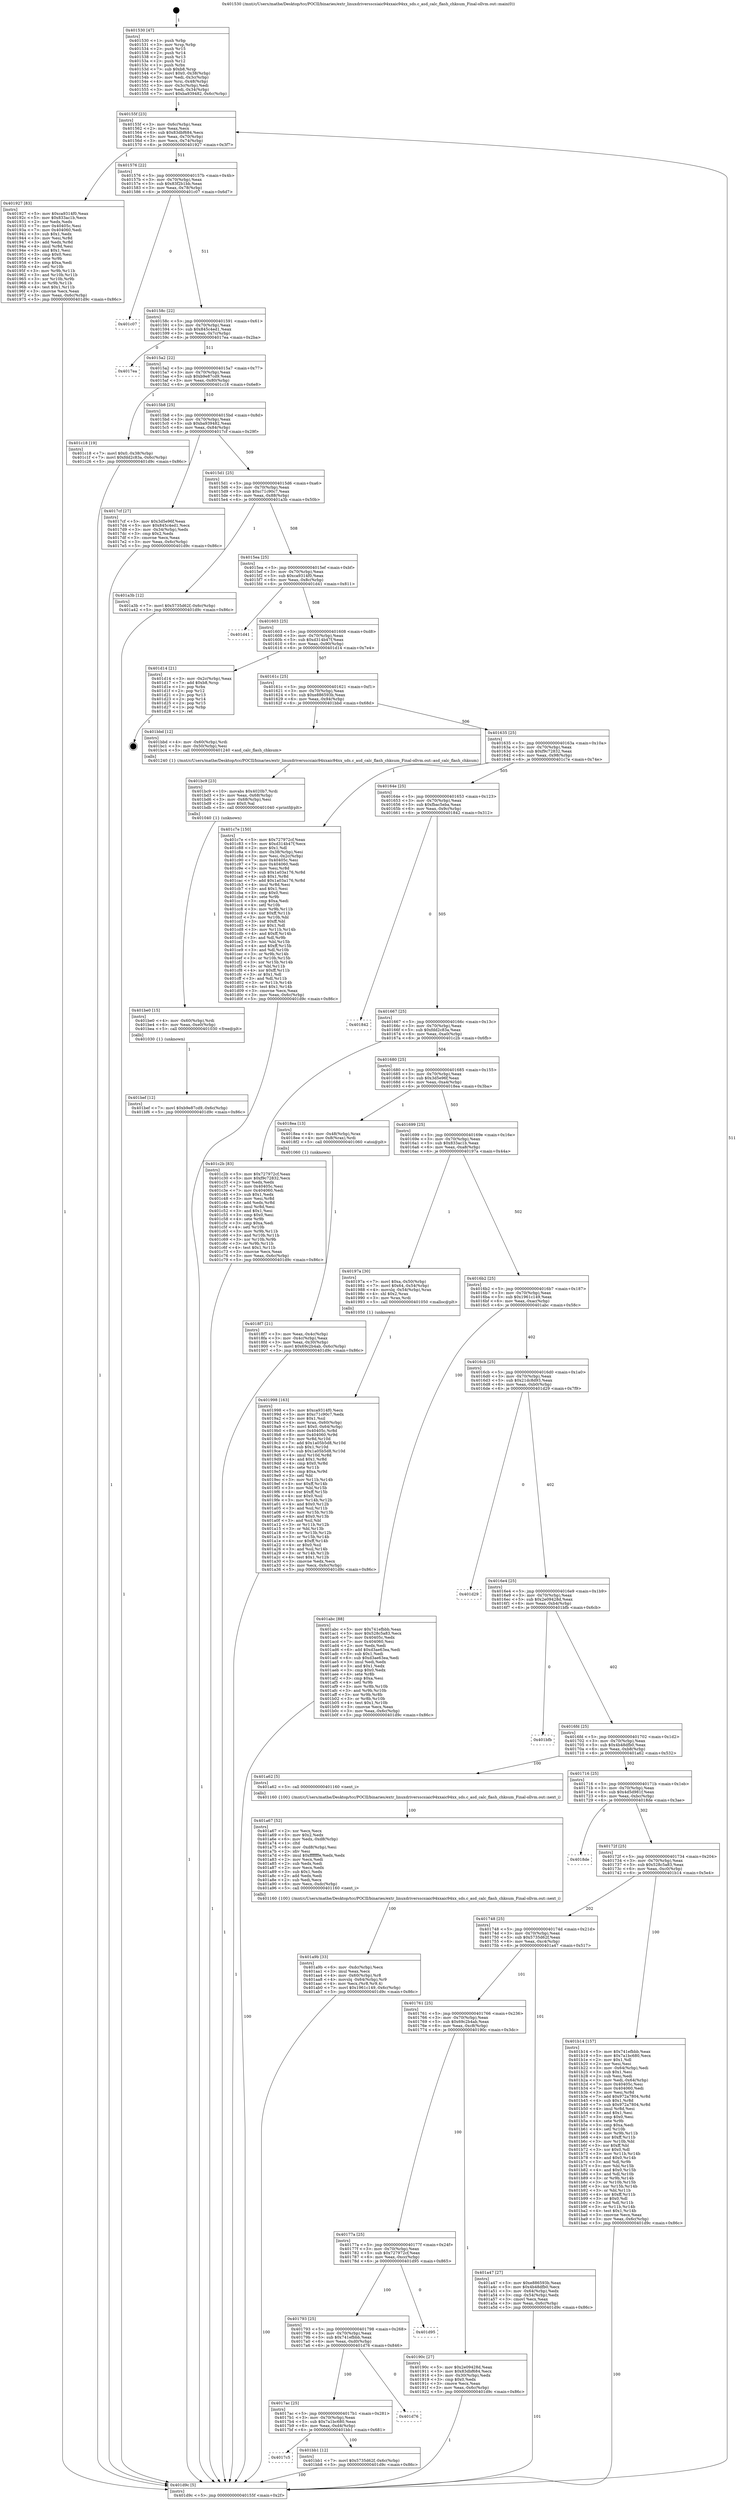 digraph "0x401530" {
  label = "0x401530 (/mnt/c/Users/mathe/Desktop/tcc/POCII/binaries/extr_linuxdriversscsiaic94xxaic94xx_sds.c_asd_calc_flash_chksum_Final-ollvm.out::main(0))"
  labelloc = "t"
  node[shape=record]

  Entry [label="",width=0.3,height=0.3,shape=circle,fillcolor=black,style=filled]
  "0x40155f" [label="{
     0x40155f [23]\l
     | [instrs]\l
     &nbsp;&nbsp;0x40155f \<+3\>: mov -0x6c(%rbp),%eax\l
     &nbsp;&nbsp;0x401562 \<+2\>: mov %eax,%ecx\l
     &nbsp;&nbsp;0x401564 \<+6\>: sub $0x83dbf684,%ecx\l
     &nbsp;&nbsp;0x40156a \<+3\>: mov %eax,-0x70(%rbp)\l
     &nbsp;&nbsp;0x40156d \<+3\>: mov %ecx,-0x74(%rbp)\l
     &nbsp;&nbsp;0x401570 \<+6\>: je 0000000000401927 \<main+0x3f7\>\l
  }"]
  "0x401927" [label="{
     0x401927 [83]\l
     | [instrs]\l
     &nbsp;&nbsp;0x401927 \<+5\>: mov $0xca9314f0,%eax\l
     &nbsp;&nbsp;0x40192c \<+5\>: mov $0x833ac1b,%ecx\l
     &nbsp;&nbsp;0x401931 \<+2\>: xor %edx,%edx\l
     &nbsp;&nbsp;0x401933 \<+7\>: mov 0x40405c,%esi\l
     &nbsp;&nbsp;0x40193a \<+7\>: mov 0x404060,%edi\l
     &nbsp;&nbsp;0x401941 \<+3\>: sub $0x1,%edx\l
     &nbsp;&nbsp;0x401944 \<+3\>: mov %esi,%r8d\l
     &nbsp;&nbsp;0x401947 \<+3\>: add %edx,%r8d\l
     &nbsp;&nbsp;0x40194a \<+4\>: imul %r8d,%esi\l
     &nbsp;&nbsp;0x40194e \<+3\>: and $0x1,%esi\l
     &nbsp;&nbsp;0x401951 \<+3\>: cmp $0x0,%esi\l
     &nbsp;&nbsp;0x401954 \<+4\>: sete %r9b\l
     &nbsp;&nbsp;0x401958 \<+3\>: cmp $0xa,%edi\l
     &nbsp;&nbsp;0x40195b \<+4\>: setl %r10b\l
     &nbsp;&nbsp;0x40195f \<+3\>: mov %r9b,%r11b\l
     &nbsp;&nbsp;0x401962 \<+3\>: and %r10b,%r11b\l
     &nbsp;&nbsp;0x401965 \<+3\>: xor %r10b,%r9b\l
     &nbsp;&nbsp;0x401968 \<+3\>: or %r9b,%r11b\l
     &nbsp;&nbsp;0x40196b \<+4\>: test $0x1,%r11b\l
     &nbsp;&nbsp;0x40196f \<+3\>: cmovne %ecx,%eax\l
     &nbsp;&nbsp;0x401972 \<+3\>: mov %eax,-0x6c(%rbp)\l
     &nbsp;&nbsp;0x401975 \<+5\>: jmp 0000000000401d9c \<main+0x86c\>\l
  }"]
  "0x401576" [label="{
     0x401576 [22]\l
     | [instrs]\l
     &nbsp;&nbsp;0x401576 \<+5\>: jmp 000000000040157b \<main+0x4b\>\l
     &nbsp;&nbsp;0x40157b \<+3\>: mov -0x70(%rbp),%eax\l
     &nbsp;&nbsp;0x40157e \<+5\>: sub $0x83f2b1bb,%eax\l
     &nbsp;&nbsp;0x401583 \<+3\>: mov %eax,-0x78(%rbp)\l
     &nbsp;&nbsp;0x401586 \<+6\>: je 0000000000401c07 \<main+0x6d7\>\l
  }"]
  Exit [label="",width=0.3,height=0.3,shape=circle,fillcolor=black,style=filled,peripheries=2]
  "0x401c07" [label="{
     0x401c07\l
  }", style=dashed]
  "0x40158c" [label="{
     0x40158c [22]\l
     | [instrs]\l
     &nbsp;&nbsp;0x40158c \<+5\>: jmp 0000000000401591 \<main+0x61\>\l
     &nbsp;&nbsp;0x401591 \<+3\>: mov -0x70(%rbp),%eax\l
     &nbsp;&nbsp;0x401594 \<+5\>: sub $0x845c4ed1,%eax\l
     &nbsp;&nbsp;0x401599 \<+3\>: mov %eax,-0x7c(%rbp)\l
     &nbsp;&nbsp;0x40159c \<+6\>: je 00000000004017ea \<main+0x2ba\>\l
  }"]
  "0x401bef" [label="{
     0x401bef [12]\l
     | [instrs]\l
     &nbsp;&nbsp;0x401bef \<+7\>: movl $0xb9e87cd9,-0x6c(%rbp)\l
     &nbsp;&nbsp;0x401bf6 \<+5\>: jmp 0000000000401d9c \<main+0x86c\>\l
  }"]
  "0x4017ea" [label="{
     0x4017ea\l
  }", style=dashed]
  "0x4015a2" [label="{
     0x4015a2 [22]\l
     | [instrs]\l
     &nbsp;&nbsp;0x4015a2 \<+5\>: jmp 00000000004015a7 \<main+0x77\>\l
     &nbsp;&nbsp;0x4015a7 \<+3\>: mov -0x70(%rbp),%eax\l
     &nbsp;&nbsp;0x4015aa \<+5\>: sub $0xb9e87cd9,%eax\l
     &nbsp;&nbsp;0x4015af \<+3\>: mov %eax,-0x80(%rbp)\l
     &nbsp;&nbsp;0x4015b2 \<+6\>: je 0000000000401c18 \<main+0x6e8\>\l
  }"]
  "0x401be0" [label="{
     0x401be0 [15]\l
     | [instrs]\l
     &nbsp;&nbsp;0x401be0 \<+4\>: mov -0x60(%rbp),%rdi\l
     &nbsp;&nbsp;0x401be4 \<+6\>: mov %eax,-0xe0(%rbp)\l
     &nbsp;&nbsp;0x401bea \<+5\>: call 0000000000401030 \<free@plt\>\l
     | [calls]\l
     &nbsp;&nbsp;0x401030 \{1\} (unknown)\l
  }"]
  "0x401c18" [label="{
     0x401c18 [19]\l
     | [instrs]\l
     &nbsp;&nbsp;0x401c18 \<+7\>: movl $0x0,-0x38(%rbp)\l
     &nbsp;&nbsp;0x401c1f \<+7\>: movl $0xfdd2c83a,-0x6c(%rbp)\l
     &nbsp;&nbsp;0x401c26 \<+5\>: jmp 0000000000401d9c \<main+0x86c\>\l
  }"]
  "0x4015b8" [label="{
     0x4015b8 [25]\l
     | [instrs]\l
     &nbsp;&nbsp;0x4015b8 \<+5\>: jmp 00000000004015bd \<main+0x8d\>\l
     &nbsp;&nbsp;0x4015bd \<+3\>: mov -0x70(%rbp),%eax\l
     &nbsp;&nbsp;0x4015c0 \<+5\>: sub $0xba939482,%eax\l
     &nbsp;&nbsp;0x4015c5 \<+6\>: mov %eax,-0x84(%rbp)\l
     &nbsp;&nbsp;0x4015cb \<+6\>: je 00000000004017cf \<main+0x29f\>\l
  }"]
  "0x401bc9" [label="{
     0x401bc9 [23]\l
     | [instrs]\l
     &nbsp;&nbsp;0x401bc9 \<+10\>: movabs $0x4020b7,%rdi\l
     &nbsp;&nbsp;0x401bd3 \<+3\>: mov %eax,-0x68(%rbp)\l
     &nbsp;&nbsp;0x401bd6 \<+3\>: mov -0x68(%rbp),%esi\l
     &nbsp;&nbsp;0x401bd9 \<+2\>: mov $0x0,%al\l
     &nbsp;&nbsp;0x401bdb \<+5\>: call 0000000000401040 \<printf@plt\>\l
     | [calls]\l
     &nbsp;&nbsp;0x401040 \{1\} (unknown)\l
  }"]
  "0x4017cf" [label="{
     0x4017cf [27]\l
     | [instrs]\l
     &nbsp;&nbsp;0x4017cf \<+5\>: mov $0x3d5e96f,%eax\l
     &nbsp;&nbsp;0x4017d4 \<+5\>: mov $0x845c4ed1,%ecx\l
     &nbsp;&nbsp;0x4017d9 \<+3\>: mov -0x34(%rbp),%edx\l
     &nbsp;&nbsp;0x4017dc \<+3\>: cmp $0x2,%edx\l
     &nbsp;&nbsp;0x4017df \<+3\>: cmovne %ecx,%eax\l
     &nbsp;&nbsp;0x4017e2 \<+3\>: mov %eax,-0x6c(%rbp)\l
     &nbsp;&nbsp;0x4017e5 \<+5\>: jmp 0000000000401d9c \<main+0x86c\>\l
  }"]
  "0x4015d1" [label="{
     0x4015d1 [25]\l
     | [instrs]\l
     &nbsp;&nbsp;0x4015d1 \<+5\>: jmp 00000000004015d6 \<main+0xa6\>\l
     &nbsp;&nbsp;0x4015d6 \<+3\>: mov -0x70(%rbp),%eax\l
     &nbsp;&nbsp;0x4015d9 \<+5\>: sub $0xc71c90c7,%eax\l
     &nbsp;&nbsp;0x4015de \<+6\>: mov %eax,-0x88(%rbp)\l
     &nbsp;&nbsp;0x4015e4 \<+6\>: je 0000000000401a3b \<main+0x50b\>\l
  }"]
  "0x401d9c" [label="{
     0x401d9c [5]\l
     | [instrs]\l
     &nbsp;&nbsp;0x401d9c \<+5\>: jmp 000000000040155f \<main+0x2f\>\l
  }"]
  "0x401530" [label="{
     0x401530 [47]\l
     | [instrs]\l
     &nbsp;&nbsp;0x401530 \<+1\>: push %rbp\l
     &nbsp;&nbsp;0x401531 \<+3\>: mov %rsp,%rbp\l
     &nbsp;&nbsp;0x401534 \<+2\>: push %r15\l
     &nbsp;&nbsp;0x401536 \<+2\>: push %r14\l
     &nbsp;&nbsp;0x401538 \<+2\>: push %r13\l
     &nbsp;&nbsp;0x40153a \<+2\>: push %r12\l
     &nbsp;&nbsp;0x40153c \<+1\>: push %rbx\l
     &nbsp;&nbsp;0x40153d \<+7\>: sub $0xb8,%rsp\l
     &nbsp;&nbsp;0x401544 \<+7\>: movl $0x0,-0x38(%rbp)\l
     &nbsp;&nbsp;0x40154b \<+3\>: mov %edi,-0x3c(%rbp)\l
     &nbsp;&nbsp;0x40154e \<+4\>: mov %rsi,-0x48(%rbp)\l
     &nbsp;&nbsp;0x401552 \<+3\>: mov -0x3c(%rbp),%edi\l
     &nbsp;&nbsp;0x401555 \<+3\>: mov %edi,-0x34(%rbp)\l
     &nbsp;&nbsp;0x401558 \<+7\>: movl $0xba939482,-0x6c(%rbp)\l
  }"]
  "0x4017c5" [label="{
     0x4017c5\l
  }", style=dashed]
  "0x401a3b" [label="{
     0x401a3b [12]\l
     | [instrs]\l
     &nbsp;&nbsp;0x401a3b \<+7\>: movl $0x5735d62f,-0x6c(%rbp)\l
     &nbsp;&nbsp;0x401a42 \<+5\>: jmp 0000000000401d9c \<main+0x86c\>\l
  }"]
  "0x4015ea" [label="{
     0x4015ea [25]\l
     | [instrs]\l
     &nbsp;&nbsp;0x4015ea \<+5\>: jmp 00000000004015ef \<main+0xbf\>\l
     &nbsp;&nbsp;0x4015ef \<+3\>: mov -0x70(%rbp),%eax\l
     &nbsp;&nbsp;0x4015f2 \<+5\>: sub $0xca9314f0,%eax\l
     &nbsp;&nbsp;0x4015f7 \<+6\>: mov %eax,-0x8c(%rbp)\l
     &nbsp;&nbsp;0x4015fd \<+6\>: je 0000000000401d41 \<main+0x811\>\l
  }"]
  "0x401bb1" [label="{
     0x401bb1 [12]\l
     | [instrs]\l
     &nbsp;&nbsp;0x401bb1 \<+7\>: movl $0x5735d62f,-0x6c(%rbp)\l
     &nbsp;&nbsp;0x401bb8 \<+5\>: jmp 0000000000401d9c \<main+0x86c\>\l
  }"]
  "0x401d41" [label="{
     0x401d41\l
  }", style=dashed]
  "0x401603" [label="{
     0x401603 [25]\l
     | [instrs]\l
     &nbsp;&nbsp;0x401603 \<+5\>: jmp 0000000000401608 \<main+0xd8\>\l
     &nbsp;&nbsp;0x401608 \<+3\>: mov -0x70(%rbp),%eax\l
     &nbsp;&nbsp;0x40160b \<+5\>: sub $0xd314b47f,%eax\l
     &nbsp;&nbsp;0x401610 \<+6\>: mov %eax,-0x90(%rbp)\l
     &nbsp;&nbsp;0x401616 \<+6\>: je 0000000000401d14 \<main+0x7e4\>\l
  }"]
  "0x4017ac" [label="{
     0x4017ac [25]\l
     | [instrs]\l
     &nbsp;&nbsp;0x4017ac \<+5\>: jmp 00000000004017b1 \<main+0x281\>\l
     &nbsp;&nbsp;0x4017b1 \<+3\>: mov -0x70(%rbp),%eax\l
     &nbsp;&nbsp;0x4017b4 \<+5\>: sub $0x7a1bc680,%eax\l
     &nbsp;&nbsp;0x4017b9 \<+6\>: mov %eax,-0xd4(%rbp)\l
     &nbsp;&nbsp;0x4017bf \<+6\>: je 0000000000401bb1 \<main+0x681\>\l
  }"]
  "0x401d14" [label="{
     0x401d14 [21]\l
     | [instrs]\l
     &nbsp;&nbsp;0x401d14 \<+3\>: mov -0x2c(%rbp),%eax\l
     &nbsp;&nbsp;0x401d17 \<+7\>: add $0xb8,%rsp\l
     &nbsp;&nbsp;0x401d1e \<+1\>: pop %rbx\l
     &nbsp;&nbsp;0x401d1f \<+2\>: pop %r12\l
     &nbsp;&nbsp;0x401d21 \<+2\>: pop %r13\l
     &nbsp;&nbsp;0x401d23 \<+2\>: pop %r14\l
     &nbsp;&nbsp;0x401d25 \<+2\>: pop %r15\l
     &nbsp;&nbsp;0x401d27 \<+1\>: pop %rbp\l
     &nbsp;&nbsp;0x401d28 \<+1\>: ret\l
  }"]
  "0x40161c" [label="{
     0x40161c [25]\l
     | [instrs]\l
     &nbsp;&nbsp;0x40161c \<+5\>: jmp 0000000000401621 \<main+0xf1\>\l
     &nbsp;&nbsp;0x401621 \<+3\>: mov -0x70(%rbp),%eax\l
     &nbsp;&nbsp;0x401624 \<+5\>: sub $0xe886593b,%eax\l
     &nbsp;&nbsp;0x401629 \<+6\>: mov %eax,-0x94(%rbp)\l
     &nbsp;&nbsp;0x40162f \<+6\>: je 0000000000401bbd \<main+0x68d\>\l
  }"]
  "0x401d76" [label="{
     0x401d76\l
  }", style=dashed]
  "0x401bbd" [label="{
     0x401bbd [12]\l
     | [instrs]\l
     &nbsp;&nbsp;0x401bbd \<+4\>: mov -0x60(%rbp),%rdi\l
     &nbsp;&nbsp;0x401bc1 \<+3\>: mov -0x50(%rbp),%esi\l
     &nbsp;&nbsp;0x401bc4 \<+5\>: call 0000000000401240 \<asd_calc_flash_chksum\>\l
     | [calls]\l
     &nbsp;&nbsp;0x401240 \{1\} (/mnt/c/Users/mathe/Desktop/tcc/POCII/binaries/extr_linuxdriversscsiaic94xxaic94xx_sds.c_asd_calc_flash_chksum_Final-ollvm.out::asd_calc_flash_chksum)\l
  }"]
  "0x401635" [label="{
     0x401635 [25]\l
     | [instrs]\l
     &nbsp;&nbsp;0x401635 \<+5\>: jmp 000000000040163a \<main+0x10a\>\l
     &nbsp;&nbsp;0x40163a \<+3\>: mov -0x70(%rbp),%eax\l
     &nbsp;&nbsp;0x40163d \<+5\>: sub $0xf9c72832,%eax\l
     &nbsp;&nbsp;0x401642 \<+6\>: mov %eax,-0x98(%rbp)\l
     &nbsp;&nbsp;0x401648 \<+6\>: je 0000000000401c7e \<main+0x74e\>\l
  }"]
  "0x401793" [label="{
     0x401793 [25]\l
     | [instrs]\l
     &nbsp;&nbsp;0x401793 \<+5\>: jmp 0000000000401798 \<main+0x268\>\l
     &nbsp;&nbsp;0x401798 \<+3\>: mov -0x70(%rbp),%eax\l
     &nbsp;&nbsp;0x40179b \<+5\>: sub $0x741efbbb,%eax\l
     &nbsp;&nbsp;0x4017a0 \<+6\>: mov %eax,-0xd0(%rbp)\l
     &nbsp;&nbsp;0x4017a6 \<+6\>: je 0000000000401d76 \<main+0x846\>\l
  }"]
  "0x401c7e" [label="{
     0x401c7e [150]\l
     | [instrs]\l
     &nbsp;&nbsp;0x401c7e \<+5\>: mov $0x727972cf,%eax\l
     &nbsp;&nbsp;0x401c83 \<+5\>: mov $0xd314b47f,%ecx\l
     &nbsp;&nbsp;0x401c88 \<+2\>: mov $0x1,%dl\l
     &nbsp;&nbsp;0x401c8a \<+3\>: mov -0x38(%rbp),%esi\l
     &nbsp;&nbsp;0x401c8d \<+3\>: mov %esi,-0x2c(%rbp)\l
     &nbsp;&nbsp;0x401c90 \<+7\>: mov 0x40405c,%esi\l
     &nbsp;&nbsp;0x401c97 \<+7\>: mov 0x404060,%edi\l
     &nbsp;&nbsp;0x401c9e \<+3\>: mov %esi,%r8d\l
     &nbsp;&nbsp;0x401ca1 \<+7\>: sub $0x1a03a176,%r8d\l
     &nbsp;&nbsp;0x401ca8 \<+4\>: sub $0x1,%r8d\l
     &nbsp;&nbsp;0x401cac \<+7\>: add $0x1a03a176,%r8d\l
     &nbsp;&nbsp;0x401cb3 \<+4\>: imul %r8d,%esi\l
     &nbsp;&nbsp;0x401cb7 \<+3\>: and $0x1,%esi\l
     &nbsp;&nbsp;0x401cba \<+3\>: cmp $0x0,%esi\l
     &nbsp;&nbsp;0x401cbd \<+4\>: sete %r9b\l
     &nbsp;&nbsp;0x401cc1 \<+3\>: cmp $0xa,%edi\l
     &nbsp;&nbsp;0x401cc4 \<+4\>: setl %r10b\l
     &nbsp;&nbsp;0x401cc8 \<+3\>: mov %r9b,%r11b\l
     &nbsp;&nbsp;0x401ccb \<+4\>: xor $0xff,%r11b\l
     &nbsp;&nbsp;0x401ccf \<+3\>: mov %r10b,%bl\l
     &nbsp;&nbsp;0x401cd2 \<+3\>: xor $0xff,%bl\l
     &nbsp;&nbsp;0x401cd5 \<+3\>: xor $0x1,%dl\l
     &nbsp;&nbsp;0x401cd8 \<+3\>: mov %r11b,%r14b\l
     &nbsp;&nbsp;0x401cdb \<+4\>: and $0xff,%r14b\l
     &nbsp;&nbsp;0x401cdf \<+3\>: and %dl,%r9b\l
     &nbsp;&nbsp;0x401ce2 \<+3\>: mov %bl,%r15b\l
     &nbsp;&nbsp;0x401ce5 \<+4\>: and $0xff,%r15b\l
     &nbsp;&nbsp;0x401ce9 \<+3\>: and %dl,%r10b\l
     &nbsp;&nbsp;0x401cec \<+3\>: or %r9b,%r14b\l
     &nbsp;&nbsp;0x401cef \<+3\>: or %r10b,%r15b\l
     &nbsp;&nbsp;0x401cf2 \<+3\>: xor %r15b,%r14b\l
     &nbsp;&nbsp;0x401cf5 \<+3\>: or %bl,%r11b\l
     &nbsp;&nbsp;0x401cf8 \<+4\>: xor $0xff,%r11b\l
     &nbsp;&nbsp;0x401cfc \<+3\>: or $0x1,%dl\l
     &nbsp;&nbsp;0x401cff \<+3\>: and %dl,%r11b\l
     &nbsp;&nbsp;0x401d02 \<+3\>: or %r11b,%r14b\l
     &nbsp;&nbsp;0x401d05 \<+4\>: test $0x1,%r14b\l
     &nbsp;&nbsp;0x401d09 \<+3\>: cmovne %ecx,%eax\l
     &nbsp;&nbsp;0x401d0c \<+3\>: mov %eax,-0x6c(%rbp)\l
     &nbsp;&nbsp;0x401d0f \<+5\>: jmp 0000000000401d9c \<main+0x86c\>\l
  }"]
  "0x40164e" [label="{
     0x40164e [25]\l
     | [instrs]\l
     &nbsp;&nbsp;0x40164e \<+5\>: jmp 0000000000401653 \<main+0x123\>\l
     &nbsp;&nbsp;0x401653 \<+3\>: mov -0x70(%rbp),%eax\l
     &nbsp;&nbsp;0x401656 \<+5\>: sub $0xfbac5eba,%eax\l
     &nbsp;&nbsp;0x40165b \<+6\>: mov %eax,-0x9c(%rbp)\l
     &nbsp;&nbsp;0x401661 \<+6\>: je 0000000000401842 \<main+0x312\>\l
  }"]
  "0x401d95" [label="{
     0x401d95\l
  }", style=dashed]
  "0x401842" [label="{
     0x401842\l
  }", style=dashed]
  "0x401667" [label="{
     0x401667 [25]\l
     | [instrs]\l
     &nbsp;&nbsp;0x401667 \<+5\>: jmp 000000000040166c \<main+0x13c\>\l
     &nbsp;&nbsp;0x40166c \<+3\>: mov -0x70(%rbp),%eax\l
     &nbsp;&nbsp;0x40166f \<+5\>: sub $0xfdd2c83a,%eax\l
     &nbsp;&nbsp;0x401674 \<+6\>: mov %eax,-0xa0(%rbp)\l
     &nbsp;&nbsp;0x40167a \<+6\>: je 0000000000401c2b \<main+0x6fb\>\l
  }"]
  "0x401a9b" [label="{
     0x401a9b [33]\l
     | [instrs]\l
     &nbsp;&nbsp;0x401a9b \<+6\>: mov -0xdc(%rbp),%ecx\l
     &nbsp;&nbsp;0x401aa1 \<+3\>: imul %eax,%ecx\l
     &nbsp;&nbsp;0x401aa4 \<+4\>: mov -0x60(%rbp),%r8\l
     &nbsp;&nbsp;0x401aa8 \<+4\>: movslq -0x64(%rbp),%r9\l
     &nbsp;&nbsp;0x401aac \<+4\>: mov %ecx,(%r8,%r9,4)\l
     &nbsp;&nbsp;0x401ab0 \<+7\>: movl $0x1961c149,-0x6c(%rbp)\l
     &nbsp;&nbsp;0x401ab7 \<+5\>: jmp 0000000000401d9c \<main+0x86c\>\l
  }"]
  "0x401c2b" [label="{
     0x401c2b [83]\l
     | [instrs]\l
     &nbsp;&nbsp;0x401c2b \<+5\>: mov $0x727972cf,%eax\l
     &nbsp;&nbsp;0x401c30 \<+5\>: mov $0xf9c72832,%ecx\l
     &nbsp;&nbsp;0x401c35 \<+2\>: xor %edx,%edx\l
     &nbsp;&nbsp;0x401c37 \<+7\>: mov 0x40405c,%esi\l
     &nbsp;&nbsp;0x401c3e \<+7\>: mov 0x404060,%edi\l
     &nbsp;&nbsp;0x401c45 \<+3\>: sub $0x1,%edx\l
     &nbsp;&nbsp;0x401c48 \<+3\>: mov %esi,%r8d\l
     &nbsp;&nbsp;0x401c4b \<+3\>: add %edx,%r8d\l
     &nbsp;&nbsp;0x401c4e \<+4\>: imul %r8d,%esi\l
     &nbsp;&nbsp;0x401c52 \<+3\>: and $0x1,%esi\l
     &nbsp;&nbsp;0x401c55 \<+3\>: cmp $0x0,%esi\l
     &nbsp;&nbsp;0x401c58 \<+4\>: sete %r9b\l
     &nbsp;&nbsp;0x401c5c \<+3\>: cmp $0xa,%edi\l
     &nbsp;&nbsp;0x401c5f \<+4\>: setl %r10b\l
     &nbsp;&nbsp;0x401c63 \<+3\>: mov %r9b,%r11b\l
     &nbsp;&nbsp;0x401c66 \<+3\>: and %r10b,%r11b\l
     &nbsp;&nbsp;0x401c69 \<+3\>: xor %r10b,%r9b\l
     &nbsp;&nbsp;0x401c6c \<+3\>: or %r9b,%r11b\l
     &nbsp;&nbsp;0x401c6f \<+4\>: test $0x1,%r11b\l
     &nbsp;&nbsp;0x401c73 \<+3\>: cmovne %ecx,%eax\l
     &nbsp;&nbsp;0x401c76 \<+3\>: mov %eax,-0x6c(%rbp)\l
     &nbsp;&nbsp;0x401c79 \<+5\>: jmp 0000000000401d9c \<main+0x86c\>\l
  }"]
  "0x401680" [label="{
     0x401680 [25]\l
     | [instrs]\l
     &nbsp;&nbsp;0x401680 \<+5\>: jmp 0000000000401685 \<main+0x155\>\l
     &nbsp;&nbsp;0x401685 \<+3\>: mov -0x70(%rbp),%eax\l
     &nbsp;&nbsp;0x401688 \<+5\>: sub $0x3d5e96f,%eax\l
     &nbsp;&nbsp;0x40168d \<+6\>: mov %eax,-0xa4(%rbp)\l
     &nbsp;&nbsp;0x401693 \<+6\>: je 00000000004018ea \<main+0x3ba\>\l
  }"]
  "0x401a67" [label="{
     0x401a67 [52]\l
     | [instrs]\l
     &nbsp;&nbsp;0x401a67 \<+2\>: xor %ecx,%ecx\l
     &nbsp;&nbsp;0x401a69 \<+5\>: mov $0x2,%edx\l
     &nbsp;&nbsp;0x401a6e \<+6\>: mov %edx,-0xd8(%rbp)\l
     &nbsp;&nbsp;0x401a74 \<+1\>: cltd\l
     &nbsp;&nbsp;0x401a75 \<+6\>: mov -0xd8(%rbp),%esi\l
     &nbsp;&nbsp;0x401a7b \<+2\>: idiv %esi\l
     &nbsp;&nbsp;0x401a7d \<+6\>: imul $0xfffffffe,%edx,%edx\l
     &nbsp;&nbsp;0x401a83 \<+2\>: mov %ecx,%edi\l
     &nbsp;&nbsp;0x401a85 \<+2\>: sub %edx,%edi\l
     &nbsp;&nbsp;0x401a87 \<+2\>: mov %ecx,%edx\l
     &nbsp;&nbsp;0x401a89 \<+3\>: sub $0x1,%edx\l
     &nbsp;&nbsp;0x401a8c \<+2\>: add %edx,%edi\l
     &nbsp;&nbsp;0x401a8e \<+2\>: sub %edi,%ecx\l
     &nbsp;&nbsp;0x401a90 \<+6\>: mov %ecx,-0xdc(%rbp)\l
     &nbsp;&nbsp;0x401a96 \<+5\>: call 0000000000401160 \<next_i\>\l
     | [calls]\l
     &nbsp;&nbsp;0x401160 \{100\} (/mnt/c/Users/mathe/Desktop/tcc/POCII/binaries/extr_linuxdriversscsiaic94xxaic94xx_sds.c_asd_calc_flash_chksum_Final-ollvm.out::next_i)\l
  }"]
  "0x4018ea" [label="{
     0x4018ea [13]\l
     | [instrs]\l
     &nbsp;&nbsp;0x4018ea \<+4\>: mov -0x48(%rbp),%rax\l
     &nbsp;&nbsp;0x4018ee \<+4\>: mov 0x8(%rax),%rdi\l
     &nbsp;&nbsp;0x4018f2 \<+5\>: call 0000000000401060 \<atoi@plt\>\l
     | [calls]\l
     &nbsp;&nbsp;0x401060 \{1\} (unknown)\l
  }"]
  "0x401699" [label="{
     0x401699 [25]\l
     | [instrs]\l
     &nbsp;&nbsp;0x401699 \<+5\>: jmp 000000000040169e \<main+0x16e\>\l
     &nbsp;&nbsp;0x40169e \<+3\>: mov -0x70(%rbp),%eax\l
     &nbsp;&nbsp;0x4016a1 \<+5\>: sub $0x833ac1b,%eax\l
     &nbsp;&nbsp;0x4016a6 \<+6\>: mov %eax,-0xa8(%rbp)\l
     &nbsp;&nbsp;0x4016ac \<+6\>: je 000000000040197a \<main+0x44a\>\l
  }"]
  "0x4018f7" [label="{
     0x4018f7 [21]\l
     | [instrs]\l
     &nbsp;&nbsp;0x4018f7 \<+3\>: mov %eax,-0x4c(%rbp)\l
     &nbsp;&nbsp;0x4018fa \<+3\>: mov -0x4c(%rbp),%eax\l
     &nbsp;&nbsp;0x4018fd \<+3\>: mov %eax,-0x30(%rbp)\l
     &nbsp;&nbsp;0x401900 \<+7\>: movl $0x69c2b4ab,-0x6c(%rbp)\l
     &nbsp;&nbsp;0x401907 \<+5\>: jmp 0000000000401d9c \<main+0x86c\>\l
  }"]
  "0x401998" [label="{
     0x401998 [163]\l
     | [instrs]\l
     &nbsp;&nbsp;0x401998 \<+5\>: mov $0xca9314f0,%ecx\l
     &nbsp;&nbsp;0x40199d \<+5\>: mov $0xc71c90c7,%edx\l
     &nbsp;&nbsp;0x4019a2 \<+3\>: mov $0x1,%sil\l
     &nbsp;&nbsp;0x4019a5 \<+4\>: mov %rax,-0x60(%rbp)\l
     &nbsp;&nbsp;0x4019a9 \<+7\>: movl $0x0,-0x64(%rbp)\l
     &nbsp;&nbsp;0x4019b0 \<+8\>: mov 0x40405c,%r8d\l
     &nbsp;&nbsp;0x4019b8 \<+8\>: mov 0x404060,%r9d\l
     &nbsp;&nbsp;0x4019c0 \<+3\>: mov %r8d,%r10d\l
     &nbsp;&nbsp;0x4019c3 \<+7\>: add $0x1a05b5d8,%r10d\l
     &nbsp;&nbsp;0x4019ca \<+4\>: sub $0x1,%r10d\l
     &nbsp;&nbsp;0x4019ce \<+7\>: sub $0x1a05b5d8,%r10d\l
     &nbsp;&nbsp;0x4019d5 \<+4\>: imul %r10d,%r8d\l
     &nbsp;&nbsp;0x4019d9 \<+4\>: and $0x1,%r8d\l
     &nbsp;&nbsp;0x4019dd \<+4\>: cmp $0x0,%r8d\l
     &nbsp;&nbsp;0x4019e1 \<+4\>: sete %r11b\l
     &nbsp;&nbsp;0x4019e5 \<+4\>: cmp $0xa,%r9d\l
     &nbsp;&nbsp;0x4019e9 \<+3\>: setl %bl\l
     &nbsp;&nbsp;0x4019ec \<+3\>: mov %r11b,%r14b\l
     &nbsp;&nbsp;0x4019ef \<+4\>: xor $0xff,%r14b\l
     &nbsp;&nbsp;0x4019f3 \<+3\>: mov %bl,%r15b\l
     &nbsp;&nbsp;0x4019f6 \<+4\>: xor $0xff,%r15b\l
     &nbsp;&nbsp;0x4019fa \<+4\>: xor $0x0,%sil\l
     &nbsp;&nbsp;0x4019fe \<+3\>: mov %r14b,%r12b\l
     &nbsp;&nbsp;0x401a01 \<+4\>: and $0x0,%r12b\l
     &nbsp;&nbsp;0x401a05 \<+3\>: and %sil,%r11b\l
     &nbsp;&nbsp;0x401a08 \<+3\>: mov %r15b,%r13b\l
     &nbsp;&nbsp;0x401a0b \<+4\>: and $0x0,%r13b\l
     &nbsp;&nbsp;0x401a0f \<+3\>: and %sil,%bl\l
     &nbsp;&nbsp;0x401a12 \<+3\>: or %r11b,%r12b\l
     &nbsp;&nbsp;0x401a15 \<+3\>: or %bl,%r13b\l
     &nbsp;&nbsp;0x401a18 \<+3\>: xor %r13b,%r12b\l
     &nbsp;&nbsp;0x401a1b \<+3\>: or %r15b,%r14b\l
     &nbsp;&nbsp;0x401a1e \<+4\>: xor $0xff,%r14b\l
     &nbsp;&nbsp;0x401a22 \<+4\>: or $0x0,%sil\l
     &nbsp;&nbsp;0x401a26 \<+3\>: and %sil,%r14b\l
     &nbsp;&nbsp;0x401a29 \<+3\>: or %r14b,%r12b\l
     &nbsp;&nbsp;0x401a2c \<+4\>: test $0x1,%r12b\l
     &nbsp;&nbsp;0x401a30 \<+3\>: cmovne %edx,%ecx\l
     &nbsp;&nbsp;0x401a33 \<+3\>: mov %ecx,-0x6c(%rbp)\l
     &nbsp;&nbsp;0x401a36 \<+5\>: jmp 0000000000401d9c \<main+0x86c\>\l
  }"]
  "0x40197a" [label="{
     0x40197a [30]\l
     | [instrs]\l
     &nbsp;&nbsp;0x40197a \<+7\>: movl $0xa,-0x50(%rbp)\l
     &nbsp;&nbsp;0x401981 \<+7\>: movl $0x64,-0x54(%rbp)\l
     &nbsp;&nbsp;0x401988 \<+4\>: movslq -0x54(%rbp),%rax\l
     &nbsp;&nbsp;0x40198c \<+4\>: shl $0x2,%rax\l
     &nbsp;&nbsp;0x401990 \<+3\>: mov %rax,%rdi\l
     &nbsp;&nbsp;0x401993 \<+5\>: call 0000000000401050 \<malloc@plt\>\l
     | [calls]\l
     &nbsp;&nbsp;0x401050 \{1\} (unknown)\l
  }"]
  "0x4016b2" [label="{
     0x4016b2 [25]\l
     | [instrs]\l
     &nbsp;&nbsp;0x4016b2 \<+5\>: jmp 00000000004016b7 \<main+0x187\>\l
     &nbsp;&nbsp;0x4016b7 \<+3\>: mov -0x70(%rbp),%eax\l
     &nbsp;&nbsp;0x4016ba \<+5\>: sub $0x1961c149,%eax\l
     &nbsp;&nbsp;0x4016bf \<+6\>: mov %eax,-0xac(%rbp)\l
     &nbsp;&nbsp;0x4016c5 \<+6\>: je 0000000000401abc \<main+0x58c\>\l
  }"]
  "0x40177a" [label="{
     0x40177a [25]\l
     | [instrs]\l
     &nbsp;&nbsp;0x40177a \<+5\>: jmp 000000000040177f \<main+0x24f\>\l
     &nbsp;&nbsp;0x40177f \<+3\>: mov -0x70(%rbp),%eax\l
     &nbsp;&nbsp;0x401782 \<+5\>: sub $0x727972cf,%eax\l
     &nbsp;&nbsp;0x401787 \<+6\>: mov %eax,-0xcc(%rbp)\l
     &nbsp;&nbsp;0x40178d \<+6\>: je 0000000000401d95 \<main+0x865\>\l
  }"]
  "0x401abc" [label="{
     0x401abc [88]\l
     | [instrs]\l
     &nbsp;&nbsp;0x401abc \<+5\>: mov $0x741efbbb,%eax\l
     &nbsp;&nbsp;0x401ac1 \<+5\>: mov $0x528c5a83,%ecx\l
     &nbsp;&nbsp;0x401ac6 \<+7\>: mov 0x40405c,%edx\l
     &nbsp;&nbsp;0x401acd \<+7\>: mov 0x404060,%esi\l
     &nbsp;&nbsp;0x401ad4 \<+2\>: mov %edx,%edi\l
     &nbsp;&nbsp;0x401ad6 \<+6\>: add $0xd3ae63ea,%edi\l
     &nbsp;&nbsp;0x401adc \<+3\>: sub $0x1,%edi\l
     &nbsp;&nbsp;0x401adf \<+6\>: sub $0xd3ae63ea,%edi\l
     &nbsp;&nbsp;0x401ae5 \<+3\>: imul %edi,%edx\l
     &nbsp;&nbsp;0x401ae8 \<+3\>: and $0x1,%edx\l
     &nbsp;&nbsp;0x401aeb \<+3\>: cmp $0x0,%edx\l
     &nbsp;&nbsp;0x401aee \<+4\>: sete %r8b\l
     &nbsp;&nbsp;0x401af2 \<+3\>: cmp $0xa,%esi\l
     &nbsp;&nbsp;0x401af5 \<+4\>: setl %r9b\l
     &nbsp;&nbsp;0x401af9 \<+3\>: mov %r8b,%r10b\l
     &nbsp;&nbsp;0x401afc \<+3\>: and %r9b,%r10b\l
     &nbsp;&nbsp;0x401aff \<+3\>: xor %r9b,%r8b\l
     &nbsp;&nbsp;0x401b02 \<+3\>: or %r8b,%r10b\l
     &nbsp;&nbsp;0x401b05 \<+4\>: test $0x1,%r10b\l
     &nbsp;&nbsp;0x401b09 \<+3\>: cmovne %ecx,%eax\l
     &nbsp;&nbsp;0x401b0c \<+3\>: mov %eax,-0x6c(%rbp)\l
     &nbsp;&nbsp;0x401b0f \<+5\>: jmp 0000000000401d9c \<main+0x86c\>\l
  }"]
  "0x4016cb" [label="{
     0x4016cb [25]\l
     | [instrs]\l
     &nbsp;&nbsp;0x4016cb \<+5\>: jmp 00000000004016d0 \<main+0x1a0\>\l
     &nbsp;&nbsp;0x4016d0 \<+3\>: mov -0x70(%rbp),%eax\l
     &nbsp;&nbsp;0x4016d3 \<+5\>: sub $0x21dc8d93,%eax\l
     &nbsp;&nbsp;0x4016d8 \<+6\>: mov %eax,-0xb0(%rbp)\l
     &nbsp;&nbsp;0x4016de \<+6\>: je 0000000000401d29 \<main+0x7f9\>\l
  }"]
  "0x40190c" [label="{
     0x40190c [27]\l
     | [instrs]\l
     &nbsp;&nbsp;0x40190c \<+5\>: mov $0x2e09428d,%eax\l
     &nbsp;&nbsp;0x401911 \<+5\>: mov $0x83dbf684,%ecx\l
     &nbsp;&nbsp;0x401916 \<+3\>: mov -0x30(%rbp),%edx\l
     &nbsp;&nbsp;0x401919 \<+3\>: cmp $0x0,%edx\l
     &nbsp;&nbsp;0x40191c \<+3\>: cmove %ecx,%eax\l
     &nbsp;&nbsp;0x40191f \<+3\>: mov %eax,-0x6c(%rbp)\l
     &nbsp;&nbsp;0x401922 \<+5\>: jmp 0000000000401d9c \<main+0x86c\>\l
  }"]
  "0x401d29" [label="{
     0x401d29\l
  }", style=dashed]
  "0x4016e4" [label="{
     0x4016e4 [25]\l
     | [instrs]\l
     &nbsp;&nbsp;0x4016e4 \<+5\>: jmp 00000000004016e9 \<main+0x1b9\>\l
     &nbsp;&nbsp;0x4016e9 \<+3\>: mov -0x70(%rbp),%eax\l
     &nbsp;&nbsp;0x4016ec \<+5\>: sub $0x2e09428d,%eax\l
     &nbsp;&nbsp;0x4016f1 \<+6\>: mov %eax,-0xb4(%rbp)\l
     &nbsp;&nbsp;0x4016f7 \<+6\>: je 0000000000401bfb \<main+0x6cb\>\l
  }"]
  "0x401761" [label="{
     0x401761 [25]\l
     | [instrs]\l
     &nbsp;&nbsp;0x401761 \<+5\>: jmp 0000000000401766 \<main+0x236\>\l
     &nbsp;&nbsp;0x401766 \<+3\>: mov -0x70(%rbp),%eax\l
     &nbsp;&nbsp;0x401769 \<+5\>: sub $0x69c2b4ab,%eax\l
     &nbsp;&nbsp;0x40176e \<+6\>: mov %eax,-0xc8(%rbp)\l
     &nbsp;&nbsp;0x401774 \<+6\>: je 000000000040190c \<main+0x3dc\>\l
  }"]
  "0x401bfb" [label="{
     0x401bfb\l
  }", style=dashed]
  "0x4016fd" [label="{
     0x4016fd [25]\l
     | [instrs]\l
     &nbsp;&nbsp;0x4016fd \<+5\>: jmp 0000000000401702 \<main+0x1d2\>\l
     &nbsp;&nbsp;0x401702 \<+3\>: mov -0x70(%rbp),%eax\l
     &nbsp;&nbsp;0x401705 \<+5\>: sub $0x4b48dfb0,%eax\l
     &nbsp;&nbsp;0x40170a \<+6\>: mov %eax,-0xb8(%rbp)\l
     &nbsp;&nbsp;0x401710 \<+6\>: je 0000000000401a62 \<main+0x532\>\l
  }"]
  "0x401a47" [label="{
     0x401a47 [27]\l
     | [instrs]\l
     &nbsp;&nbsp;0x401a47 \<+5\>: mov $0xe886593b,%eax\l
     &nbsp;&nbsp;0x401a4c \<+5\>: mov $0x4b48dfb0,%ecx\l
     &nbsp;&nbsp;0x401a51 \<+3\>: mov -0x64(%rbp),%edx\l
     &nbsp;&nbsp;0x401a54 \<+3\>: cmp -0x54(%rbp),%edx\l
     &nbsp;&nbsp;0x401a57 \<+3\>: cmovl %ecx,%eax\l
     &nbsp;&nbsp;0x401a5a \<+3\>: mov %eax,-0x6c(%rbp)\l
     &nbsp;&nbsp;0x401a5d \<+5\>: jmp 0000000000401d9c \<main+0x86c\>\l
  }"]
  "0x401a62" [label="{
     0x401a62 [5]\l
     | [instrs]\l
     &nbsp;&nbsp;0x401a62 \<+5\>: call 0000000000401160 \<next_i\>\l
     | [calls]\l
     &nbsp;&nbsp;0x401160 \{100\} (/mnt/c/Users/mathe/Desktop/tcc/POCII/binaries/extr_linuxdriversscsiaic94xxaic94xx_sds.c_asd_calc_flash_chksum_Final-ollvm.out::next_i)\l
  }"]
  "0x401716" [label="{
     0x401716 [25]\l
     | [instrs]\l
     &nbsp;&nbsp;0x401716 \<+5\>: jmp 000000000040171b \<main+0x1eb\>\l
     &nbsp;&nbsp;0x40171b \<+3\>: mov -0x70(%rbp),%eax\l
     &nbsp;&nbsp;0x40171e \<+5\>: sub $0x4d5d981f,%eax\l
     &nbsp;&nbsp;0x401723 \<+6\>: mov %eax,-0xbc(%rbp)\l
     &nbsp;&nbsp;0x401729 \<+6\>: je 00000000004018de \<main+0x3ae\>\l
  }"]
  "0x401748" [label="{
     0x401748 [25]\l
     | [instrs]\l
     &nbsp;&nbsp;0x401748 \<+5\>: jmp 000000000040174d \<main+0x21d\>\l
     &nbsp;&nbsp;0x40174d \<+3\>: mov -0x70(%rbp),%eax\l
     &nbsp;&nbsp;0x401750 \<+5\>: sub $0x5735d62f,%eax\l
     &nbsp;&nbsp;0x401755 \<+6\>: mov %eax,-0xc4(%rbp)\l
     &nbsp;&nbsp;0x40175b \<+6\>: je 0000000000401a47 \<main+0x517\>\l
  }"]
  "0x4018de" [label="{
     0x4018de\l
  }", style=dashed]
  "0x40172f" [label="{
     0x40172f [25]\l
     | [instrs]\l
     &nbsp;&nbsp;0x40172f \<+5\>: jmp 0000000000401734 \<main+0x204\>\l
     &nbsp;&nbsp;0x401734 \<+3\>: mov -0x70(%rbp),%eax\l
     &nbsp;&nbsp;0x401737 \<+5\>: sub $0x528c5a83,%eax\l
     &nbsp;&nbsp;0x40173c \<+6\>: mov %eax,-0xc0(%rbp)\l
     &nbsp;&nbsp;0x401742 \<+6\>: je 0000000000401b14 \<main+0x5e4\>\l
  }"]
  "0x401b14" [label="{
     0x401b14 [157]\l
     | [instrs]\l
     &nbsp;&nbsp;0x401b14 \<+5\>: mov $0x741efbbb,%eax\l
     &nbsp;&nbsp;0x401b19 \<+5\>: mov $0x7a1bc680,%ecx\l
     &nbsp;&nbsp;0x401b1e \<+2\>: mov $0x1,%dl\l
     &nbsp;&nbsp;0x401b20 \<+2\>: xor %esi,%esi\l
     &nbsp;&nbsp;0x401b22 \<+3\>: mov -0x64(%rbp),%edi\l
     &nbsp;&nbsp;0x401b25 \<+3\>: sub $0x1,%esi\l
     &nbsp;&nbsp;0x401b28 \<+2\>: sub %esi,%edi\l
     &nbsp;&nbsp;0x401b2a \<+3\>: mov %edi,-0x64(%rbp)\l
     &nbsp;&nbsp;0x401b2d \<+7\>: mov 0x40405c,%esi\l
     &nbsp;&nbsp;0x401b34 \<+7\>: mov 0x404060,%edi\l
     &nbsp;&nbsp;0x401b3b \<+3\>: mov %esi,%r8d\l
     &nbsp;&nbsp;0x401b3e \<+7\>: add $0x972a7804,%r8d\l
     &nbsp;&nbsp;0x401b45 \<+4\>: sub $0x1,%r8d\l
     &nbsp;&nbsp;0x401b49 \<+7\>: sub $0x972a7804,%r8d\l
     &nbsp;&nbsp;0x401b50 \<+4\>: imul %r8d,%esi\l
     &nbsp;&nbsp;0x401b54 \<+3\>: and $0x1,%esi\l
     &nbsp;&nbsp;0x401b57 \<+3\>: cmp $0x0,%esi\l
     &nbsp;&nbsp;0x401b5a \<+4\>: sete %r9b\l
     &nbsp;&nbsp;0x401b5e \<+3\>: cmp $0xa,%edi\l
     &nbsp;&nbsp;0x401b61 \<+4\>: setl %r10b\l
     &nbsp;&nbsp;0x401b65 \<+3\>: mov %r9b,%r11b\l
     &nbsp;&nbsp;0x401b68 \<+4\>: xor $0xff,%r11b\l
     &nbsp;&nbsp;0x401b6c \<+3\>: mov %r10b,%bl\l
     &nbsp;&nbsp;0x401b6f \<+3\>: xor $0xff,%bl\l
     &nbsp;&nbsp;0x401b72 \<+3\>: xor $0x0,%dl\l
     &nbsp;&nbsp;0x401b75 \<+3\>: mov %r11b,%r14b\l
     &nbsp;&nbsp;0x401b78 \<+4\>: and $0x0,%r14b\l
     &nbsp;&nbsp;0x401b7c \<+3\>: and %dl,%r9b\l
     &nbsp;&nbsp;0x401b7f \<+3\>: mov %bl,%r15b\l
     &nbsp;&nbsp;0x401b82 \<+4\>: and $0x0,%r15b\l
     &nbsp;&nbsp;0x401b86 \<+3\>: and %dl,%r10b\l
     &nbsp;&nbsp;0x401b89 \<+3\>: or %r9b,%r14b\l
     &nbsp;&nbsp;0x401b8c \<+3\>: or %r10b,%r15b\l
     &nbsp;&nbsp;0x401b8f \<+3\>: xor %r15b,%r14b\l
     &nbsp;&nbsp;0x401b92 \<+3\>: or %bl,%r11b\l
     &nbsp;&nbsp;0x401b95 \<+4\>: xor $0xff,%r11b\l
     &nbsp;&nbsp;0x401b99 \<+3\>: or $0x0,%dl\l
     &nbsp;&nbsp;0x401b9c \<+3\>: and %dl,%r11b\l
     &nbsp;&nbsp;0x401b9f \<+3\>: or %r11b,%r14b\l
     &nbsp;&nbsp;0x401ba2 \<+4\>: test $0x1,%r14b\l
     &nbsp;&nbsp;0x401ba6 \<+3\>: cmovne %ecx,%eax\l
     &nbsp;&nbsp;0x401ba9 \<+3\>: mov %eax,-0x6c(%rbp)\l
     &nbsp;&nbsp;0x401bac \<+5\>: jmp 0000000000401d9c \<main+0x86c\>\l
  }"]
  Entry -> "0x401530" [label=" 1"]
  "0x40155f" -> "0x401927" [label=" 1"]
  "0x40155f" -> "0x401576" [label=" 511"]
  "0x401d14" -> Exit [label=" 1"]
  "0x401576" -> "0x401c07" [label=" 0"]
  "0x401576" -> "0x40158c" [label=" 511"]
  "0x401c7e" -> "0x401d9c" [label=" 1"]
  "0x40158c" -> "0x4017ea" [label=" 0"]
  "0x40158c" -> "0x4015a2" [label=" 511"]
  "0x401c2b" -> "0x401d9c" [label=" 1"]
  "0x4015a2" -> "0x401c18" [label=" 1"]
  "0x4015a2" -> "0x4015b8" [label=" 510"]
  "0x401c18" -> "0x401d9c" [label=" 1"]
  "0x4015b8" -> "0x4017cf" [label=" 1"]
  "0x4015b8" -> "0x4015d1" [label=" 509"]
  "0x4017cf" -> "0x401d9c" [label=" 1"]
  "0x401530" -> "0x40155f" [label=" 1"]
  "0x401d9c" -> "0x40155f" [label=" 511"]
  "0x401bef" -> "0x401d9c" [label=" 1"]
  "0x4015d1" -> "0x401a3b" [label=" 1"]
  "0x4015d1" -> "0x4015ea" [label=" 508"]
  "0x401be0" -> "0x401bef" [label=" 1"]
  "0x4015ea" -> "0x401d41" [label=" 0"]
  "0x4015ea" -> "0x401603" [label=" 508"]
  "0x401bc9" -> "0x401be0" [label=" 1"]
  "0x401603" -> "0x401d14" [label=" 1"]
  "0x401603" -> "0x40161c" [label=" 507"]
  "0x401bb1" -> "0x401d9c" [label=" 100"]
  "0x40161c" -> "0x401bbd" [label=" 1"]
  "0x40161c" -> "0x401635" [label=" 506"]
  "0x4017ac" -> "0x4017c5" [label=" 0"]
  "0x401635" -> "0x401c7e" [label=" 1"]
  "0x401635" -> "0x40164e" [label=" 505"]
  "0x401bbd" -> "0x401bc9" [label=" 1"]
  "0x40164e" -> "0x401842" [label=" 0"]
  "0x40164e" -> "0x401667" [label=" 505"]
  "0x401793" -> "0x4017ac" [label=" 100"]
  "0x401667" -> "0x401c2b" [label=" 1"]
  "0x401667" -> "0x401680" [label=" 504"]
  "0x4017ac" -> "0x401bb1" [label=" 100"]
  "0x401680" -> "0x4018ea" [label=" 1"]
  "0x401680" -> "0x401699" [label=" 503"]
  "0x4018ea" -> "0x4018f7" [label=" 1"]
  "0x4018f7" -> "0x401d9c" [label=" 1"]
  "0x40177a" -> "0x401793" [label=" 100"]
  "0x401699" -> "0x40197a" [label=" 1"]
  "0x401699" -> "0x4016b2" [label=" 502"]
  "0x40177a" -> "0x401d95" [label=" 0"]
  "0x4016b2" -> "0x401abc" [label=" 100"]
  "0x4016b2" -> "0x4016cb" [label=" 402"]
  "0x401793" -> "0x401d76" [label=" 0"]
  "0x4016cb" -> "0x401d29" [label=" 0"]
  "0x4016cb" -> "0x4016e4" [label=" 402"]
  "0x401b14" -> "0x401d9c" [label=" 100"]
  "0x4016e4" -> "0x401bfb" [label=" 0"]
  "0x4016e4" -> "0x4016fd" [label=" 402"]
  "0x401a9b" -> "0x401d9c" [label=" 100"]
  "0x4016fd" -> "0x401a62" [label=" 100"]
  "0x4016fd" -> "0x401716" [label=" 302"]
  "0x401a67" -> "0x401a9b" [label=" 100"]
  "0x401716" -> "0x4018de" [label=" 0"]
  "0x401716" -> "0x40172f" [label=" 302"]
  "0x401a47" -> "0x401d9c" [label=" 101"]
  "0x40172f" -> "0x401b14" [label=" 100"]
  "0x40172f" -> "0x401748" [label=" 202"]
  "0x401a62" -> "0x401a67" [label=" 100"]
  "0x401748" -> "0x401a47" [label=" 101"]
  "0x401748" -> "0x401761" [label=" 101"]
  "0x401abc" -> "0x401d9c" [label=" 100"]
  "0x401761" -> "0x40190c" [label=" 1"]
  "0x401761" -> "0x40177a" [label=" 100"]
  "0x40190c" -> "0x401d9c" [label=" 1"]
  "0x401927" -> "0x401d9c" [label=" 1"]
  "0x40197a" -> "0x401998" [label=" 1"]
  "0x401998" -> "0x401d9c" [label=" 1"]
  "0x401a3b" -> "0x401d9c" [label=" 1"]
}
